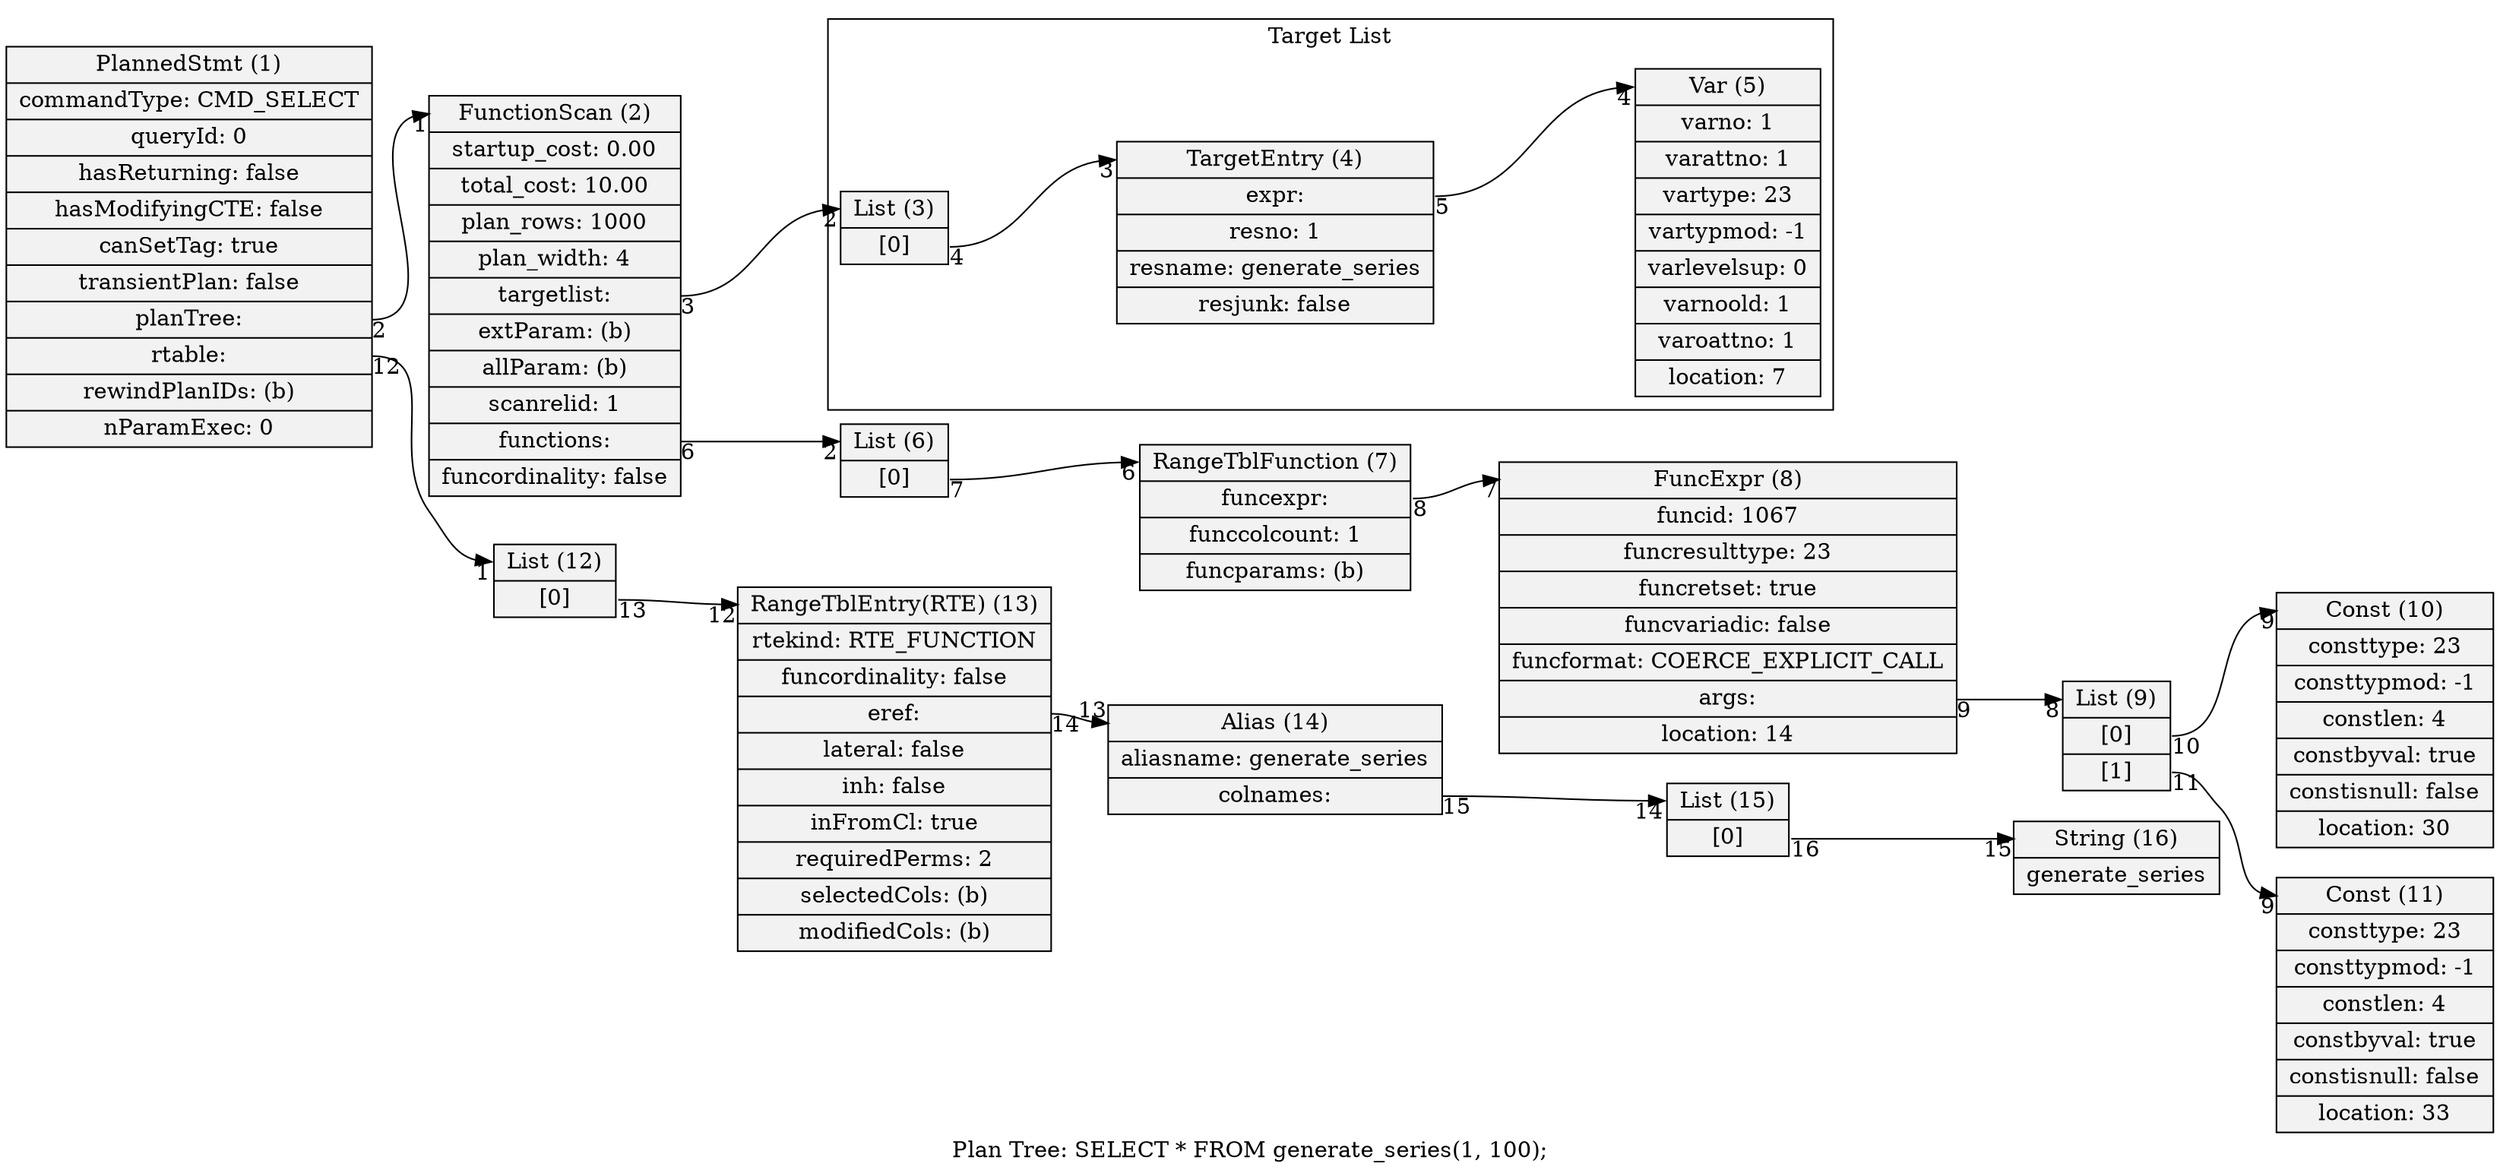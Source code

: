 digraph {
graph [rankdir = "LR", label = "Plan Tree: SELECT * FROM generate_series(1, 100);"]
node  [shape=record,style=filled,fillcolor=gray95]
edge  [arrowtail=empty]
14[label = "<head> Alias (14)|aliasname: generate_series|<colnames> colnames: "]
16[label = "<head> String (16)|generate_series"]
15[label = "<head> List (15)|<1> [0]"]
7[label = "<head> RangeTblFunction (7)|<funcexpr> funcexpr: |funccolcount: 1|funcparams: (b)"]
10[label = "<head> Const (10)|consttype: 23|consttypmod: -1|constlen: 4|constbyval: true|constisnull: false|location: 30"]
9[label = "<head> List (9)|<1> [0]|<2> [1]"]
11[label = "<head> Const (11)|consttype: 23|consttypmod: -1|constlen: 4|constbyval: true|constisnull: false|location: 33"]
8[label = "<head> FuncExpr (8)|funcid: 1067|funcresulttype: 23|funcretset: true|funcvariadic: false|funcformat: COERCE_EXPLICIT_CALL|<args> args: |location: 14"]
6[label = "<head> List (6)|<1> [0]"]
2[label = "<head> FunctionScan (2)|startup_cost: 0.00|total_cost: 10.00|plan_rows: 1000|plan_width: 4|<targetlist> targetlist: |extParam: (b)|allParam: (b)|scanrelid: 1|<functions> functions: |funcordinality: false"]
13[label = "<head> RangeTblEntry(RTE) (13)|rtekind: RTE_FUNCTION|funcordinality: false|<eref> eref: |lateral: false|inh: false|inFromCl: true|requiredPerms: 2|selectedCols: (b)|modifiedCols: (b)"]
12[label = "<head> List (12)|<1> [0]"]
1[label = "<head> PlannedStmt (1)|commandType: CMD_SELECT|queryId: 0|hasReturning: false|hasModifyingCTE: false|canSetTag: true|transientPlan: false|<planTree> planTree: |<rtable> rtable: |rewindPlanIDs: (b)|nParamExec: 0"]

14:colnames -> 15:head [headlabel = "14", taillabel = "15"]
15:1 -> 16:head [headlabel = "15", taillabel = "16"]
7:funcexpr -> 8:head [headlabel = "7", taillabel = "8"]
9:1 -> 10:head [headlabel = "9", taillabel = "10"]
9:2 -> 11:head [headlabel = "9", taillabel = "11"]
8:args -> 9:head [headlabel = "8", taillabel = "9"]
6:1 -> 7:head [headlabel = "6", taillabel = "7"]
2:targetlist -> 3:head [headlabel = "2", taillabel = "3"]
2:functions -> 6:head [headlabel = "2", taillabel = "6"]
13:eref -> 14:head [headlabel = "13", taillabel = "14"]
12:1 -> 13:head [headlabel = "12", taillabel = "13"]
1:planTree -> 2:head [headlabel = "1", taillabel = "2"]
1:rtable -> 12:head [headlabel = "1", taillabel = "12"]

subgraph cluster_0 {
	label = "Target List";
	4[label = "<head> TargetEntry (4)|<expr> expr: |resno: 1|resname: generate_series|resjunk: false"]
	5[label = "<head> Var (5)|varno: 1|varattno: 1|vartype: 23|vartypmod: -1|varlevelsup: 0|varnoold: 1|varoattno: 1|location: 7"]
	3[label = "<head> List (3)|<1> [0]"]

	4:expr -> 5:head [headlabel = "4", taillabel = "5"]
	3:1 -> 4:head [headlabel = "3", taillabel = "4"]
}

}

